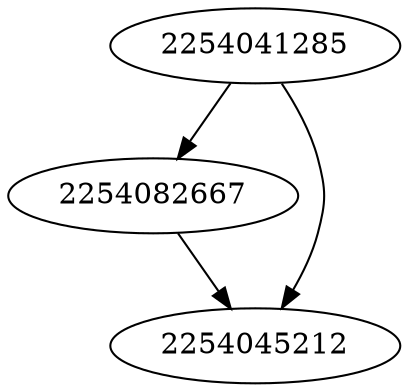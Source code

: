 strict digraph  {
2254082667;
2254045212;
2254041285;
2254082667 -> 2254045212;
2254041285 -> 2254045212;
2254041285 -> 2254082667;
}
